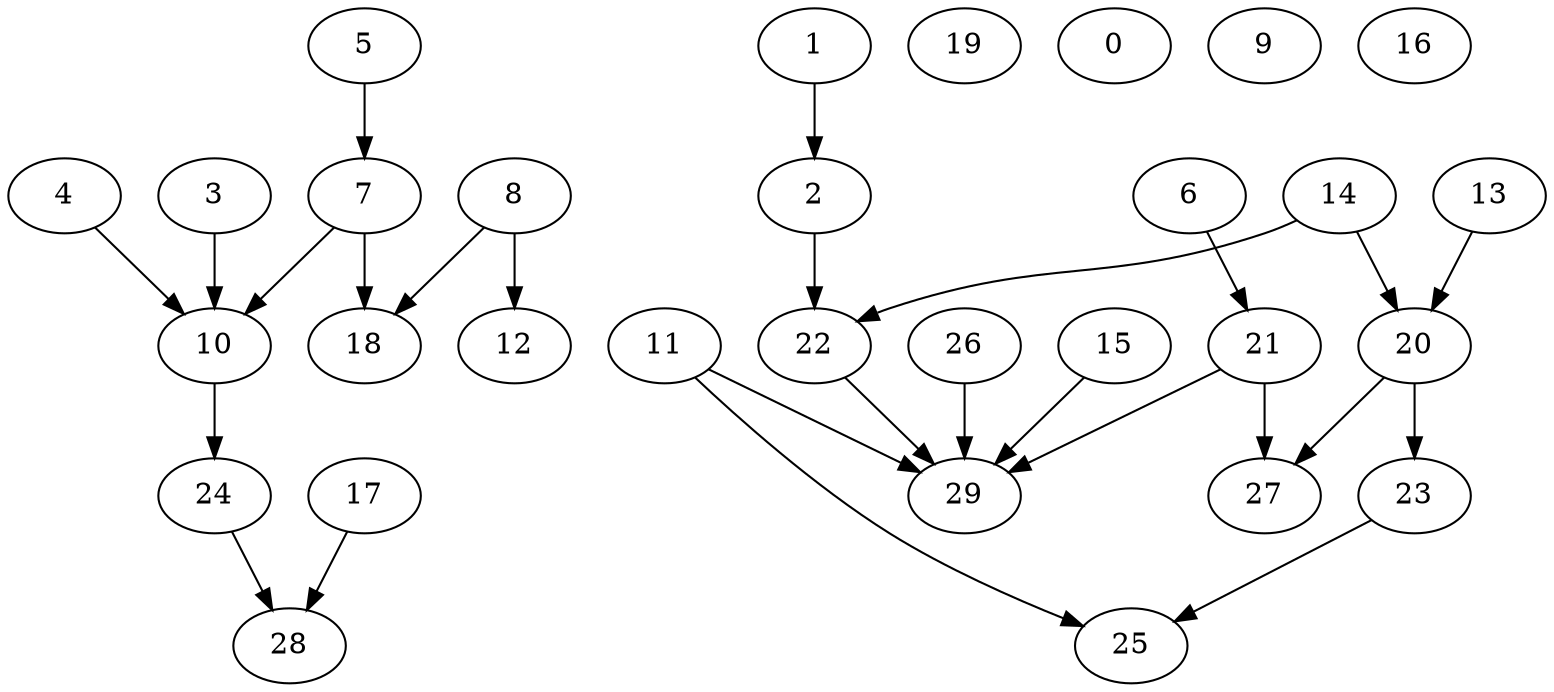 digraph "Random_Nodes_30_Density_0.87_CCR_0.10_WeightType_Random_GB_Homogeneous-16" {
5 [Weight=25];
7 [Weight=85];
4 [Weight=59];
14 [Weight=68];
3 [Weight=42];
13 [Weight=51];
1 [Weight=25];
6 [Weight=59];
2 [Weight=51];
10 [Weight=68];
11 [Weight=76];
20 [Weight=51];
21 [Weight=59];
15 [Weight=59];
22 [Weight=51];
26 [Weight=42];
17 [Weight=42];
24 [Weight=42];
23 [Weight=25];
8 [Weight=17];
19 [Weight=68];
25 [Weight=68];
29 [Weight=68];
18 [Weight=59];
0 [Weight=51];
9 [Weight=51];
28 [Weight=51];
12 [Weight=34];
16 [Weight=34];
27 [Weight=17];
1 -> 2 [Weight=7];
4 -> 10 [Weight=4];
26 -> 29 [Weight=3];
23 -> 25 [Weight=3];
13 -> 20 [Weight=9];
15 -> 29 [Weight=3];
14 -> 20 [Weight=7];
5 -> 7 [Weight=6];
21 -> 27 [Weight=10];
20 -> 23 [Weight=3];
22 -> 29 [Weight=3];
7 -> 18 [Weight=10];
21 -> 29 [Weight=8];
8 -> 18 [Weight=7];
2 -> 22 [Weight=4];
3 -> 10 [Weight=10];
6 -> 21 [Weight=9];
10 -> 24 [Weight=3];
11 -> 29 [Weight=8];
24 -> 28 [Weight=4];
20 -> 27 [Weight=6];
8 -> 12 [Weight=4];
17 -> 28 [Weight=6];
14 -> 22 [Weight=3];
7 -> 10 [Weight=3];
11 -> 25 [Weight=7];
}
